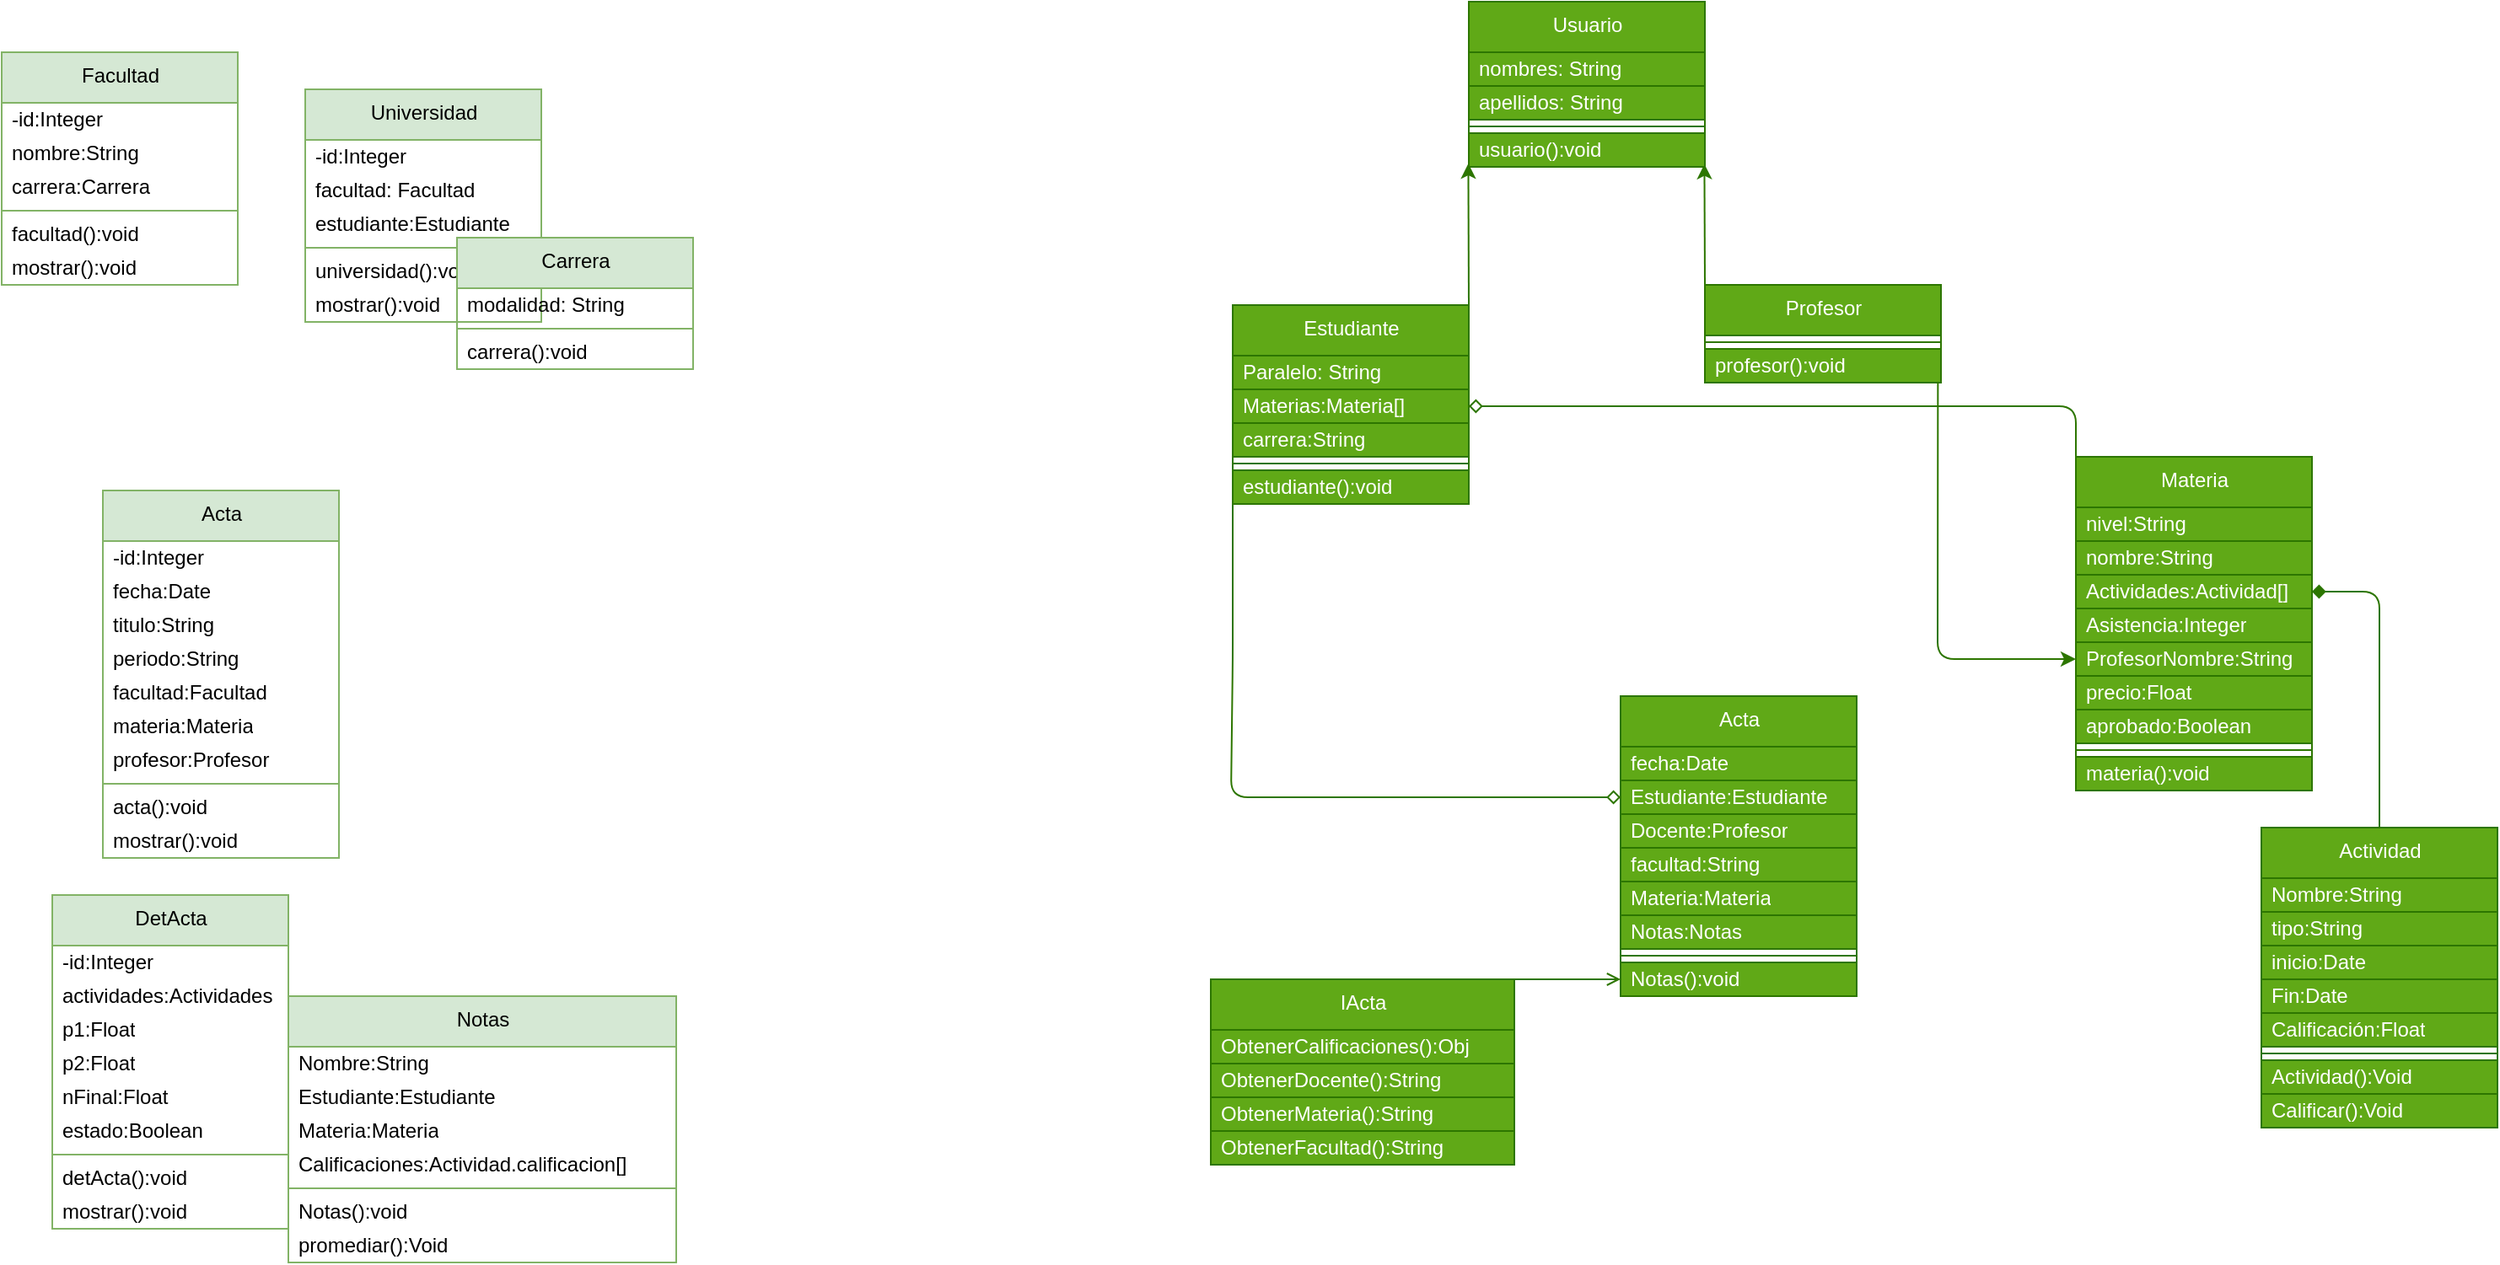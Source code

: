 <mxfile>
    <diagram id="zpyS--Fx3oO-r_F99x0X" name="Página-1">
        <mxGraphModel dx="1029" dy="540" grid="1" gridSize="10" guides="1" tooltips="1" connect="1" arrows="1" fold="1" page="1" pageScale="1" pageWidth="827" pageHeight="1169" math="0" shadow="0">
            <root>
                <mxCell id="0"/>
                <mxCell id="1" parent="0"/>
                <mxCell id="2" value="Universidad" style="swimlane;fontStyle=0;align=center;verticalAlign=top;childLayout=stackLayout;horizontal=1;startSize=30;horizontalStack=0;resizeParent=1;resizeParentMax=0;resizeLast=0;collapsible=0;marginBottom=0;html=1;fillColor=#d5e8d4;strokeColor=#82b366;" parent="1" vertex="1">
                    <mxGeometry x="290" y="62" width="140" height="138" as="geometry"/>
                </mxCell>
                <mxCell id="3" value="-id:Integer" style="text;html=1;strokeColor=none;fillColor=none;align=left;verticalAlign=middle;spacingLeft=4;spacingRight=4;overflow=hidden;rotatable=0;points=[[0,0.5],[1,0.5]];portConstraint=eastwest;" parent="2" vertex="1">
                    <mxGeometry y="30" width="140" height="20" as="geometry"/>
                </mxCell>
                <mxCell id="6" value="facultad: Facultad" style="text;html=1;strokeColor=none;fillColor=none;align=left;verticalAlign=middle;spacingLeft=4;spacingRight=4;overflow=hidden;rotatable=0;points=[[0,0.5],[1,0.5]];portConstraint=eastwest;" parent="2" vertex="1">
                    <mxGeometry y="50" width="140" height="20" as="geometry"/>
                </mxCell>
                <mxCell id="12" value="estudiante:Estudiante" style="text;html=1;strokeColor=none;fillColor=none;align=left;verticalAlign=middle;spacingLeft=4;spacingRight=4;overflow=hidden;rotatable=0;points=[[0,0.5],[1,0.5]];portConstraint=eastwest;" parent="2" vertex="1">
                    <mxGeometry y="70" width="140" height="20" as="geometry"/>
                </mxCell>
                <mxCell id="7" value="" style="line;strokeWidth=1;fillColor=#d5e8d4;align=left;verticalAlign=middle;spacingTop=-1;spacingLeft=3;spacingRight=3;rotatable=0;labelPosition=right;points=[];portConstraint=eastwest;strokeColor=#82b366;" parent="2" vertex="1">
                    <mxGeometry y="90" width="140" height="8" as="geometry"/>
                </mxCell>
                <mxCell id="8" value="universidad():void" style="text;html=1;strokeColor=none;fillColor=none;align=left;verticalAlign=middle;spacingLeft=4;spacingRight=4;overflow=hidden;rotatable=0;points=[[0,0.5],[1,0.5]];portConstraint=eastwest;" parent="2" vertex="1">
                    <mxGeometry y="98" width="140" height="20" as="geometry"/>
                </mxCell>
                <mxCell id="9" value="mostrar():void" style="text;html=1;strokeColor=none;fillColor=none;align=left;verticalAlign=middle;spacingLeft=4;spacingRight=4;overflow=hidden;rotatable=0;points=[[0,0.5],[1,0.5]];portConstraint=eastwest;" parent="2" vertex="1">
                    <mxGeometry y="118" width="140" height="20" as="geometry"/>
                </mxCell>
                <mxCell id="13" value="Facultad" style="swimlane;fontStyle=0;align=center;verticalAlign=top;childLayout=stackLayout;horizontal=1;startSize=30;horizontalStack=0;resizeParent=1;resizeParentMax=0;resizeLast=0;collapsible=0;marginBottom=0;html=1;fillColor=#d5e8d4;strokeColor=#82b366;" parent="1" vertex="1">
                    <mxGeometry x="110" y="40" width="140" height="138" as="geometry"/>
                </mxCell>
                <mxCell id="14" value="-id:Integer" style="text;html=1;strokeColor=none;fillColor=none;align=left;verticalAlign=middle;spacingLeft=4;spacingRight=4;overflow=hidden;rotatable=0;points=[[0,0.5],[1,0.5]];portConstraint=eastwest;" parent="13" vertex="1">
                    <mxGeometry y="30" width="140" height="20" as="geometry"/>
                </mxCell>
                <mxCell id="94" value="nombre:String" style="text;html=1;strokeColor=none;fillColor=none;align=left;verticalAlign=middle;spacingLeft=4;spacingRight=4;overflow=hidden;rotatable=0;points=[[0,0.5],[1,0.5]];portConstraint=eastwest;" parent="13" vertex="1">
                    <mxGeometry y="50" width="140" height="20" as="geometry"/>
                </mxCell>
                <mxCell id="15" value="carrera:Carrera" style="text;html=1;strokeColor=none;fillColor=none;align=left;verticalAlign=middle;spacingLeft=4;spacingRight=4;overflow=hidden;rotatable=0;points=[[0,0.5],[1,0.5]];portConstraint=eastwest;" parent="13" vertex="1">
                    <mxGeometry y="70" width="140" height="20" as="geometry"/>
                </mxCell>
                <mxCell id="17" value="" style="line;strokeWidth=1;fillColor=#d5e8d4;align=left;verticalAlign=middle;spacingTop=-1;spacingLeft=3;spacingRight=3;rotatable=0;labelPosition=right;points=[];portConstraint=eastwest;strokeColor=#82b366;" parent="13" vertex="1">
                    <mxGeometry y="90" width="140" height="8" as="geometry"/>
                </mxCell>
                <mxCell id="18" value="facultad():void" style="text;html=1;strokeColor=none;fillColor=none;align=left;verticalAlign=middle;spacingLeft=4;spacingRight=4;overflow=hidden;rotatable=0;points=[[0,0.5],[1,0.5]];portConstraint=eastwest;" parent="13" vertex="1">
                    <mxGeometry y="98" width="140" height="20" as="geometry"/>
                </mxCell>
                <mxCell id="19" value="mostrar():void" style="text;html=1;strokeColor=none;fillColor=none;align=left;verticalAlign=middle;spacingLeft=4;spacingRight=4;overflow=hidden;rotatable=0;points=[[0,0.5],[1,0.5]];portConstraint=eastwest;" parent="13" vertex="1">
                    <mxGeometry y="118" width="140" height="20" as="geometry"/>
                </mxCell>
                <mxCell id="20" value="Carrera" style="swimlane;fontStyle=0;align=center;verticalAlign=top;childLayout=stackLayout;horizontal=1;startSize=30;horizontalStack=0;resizeParent=1;resizeParentMax=0;resizeLast=0;collapsible=0;marginBottom=0;html=1;fillColor=#d5e8d4;strokeColor=#82b366;" parent="1" vertex="1">
                    <mxGeometry x="380" y="150" width="140" height="78" as="geometry"/>
                </mxCell>
                <mxCell id="22" value="modalidad: String" style="text;html=1;strokeColor=none;fillColor=none;align=left;verticalAlign=middle;spacingLeft=4;spacingRight=4;overflow=hidden;rotatable=0;points=[[0,0.5],[1,0.5]];portConstraint=eastwest;" parent="20" vertex="1">
                    <mxGeometry y="30" width="140" height="20" as="geometry"/>
                </mxCell>
                <mxCell id="24" value="" style="line;strokeWidth=1;fillColor=#d5e8d4;align=left;verticalAlign=middle;spacingTop=-1;spacingLeft=3;spacingRight=3;rotatable=0;labelPosition=right;points=[];portConstraint=eastwest;strokeColor=#82b366;" parent="20" vertex="1">
                    <mxGeometry y="50" width="140" height="8" as="geometry"/>
                </mxCell>
                <mxCell id="25" value="carrera():void" style="text;html=1;strokeColor=none;fillColor=none;align=left;verticalAlign=middle;spacingLeft=4;spacingRight=4;overflow=hidden;rotatable=0;points=[[0,0.5],[1,0.5]];portConstraint=eastwest;" parent="20" vertex="1">
                    <mxGeometry y="58" width="140" height="20" as="geometry"/>
                </mxCell>
                <mxCell id="157" style="edgeStyle=none;html=1;exitX=1;exitY=0;exitDx=0;exitDy=0;entryX=-0.002;entryY=0.9;entryDx=0;entryDy=0;entryPerimeter=0;fillColor=#60a917;strokeColor=#2D7600;" parent="1" source="29" target="65" edge="1">
                    <mxGeometry relative="1" as="geometry"/>
                </mxCell>
                <mxCell id="29" value="Estudiante" style="swimlane;fontStyle=0;align=center;verticalAlign=top;childLayout=stackLayout;horizontal=1;startSize=30;horizontalStack=0;resizeParent=1;resizeParentMax=0;resizeLast=0;collapsible=0;marginBottom=0;html=1;fillColor=#60a917;strokeColor=#2D7600;fontColor=#ffffff;" parent="1" vertex="1">
                    <mxGeometry x="840" y="190" width="140" height="118" as="geometry"/>
                </mxCell>
                <mxCell id="63" value="Paralelo: String" style="text;html=1;strokeColor=#2D7600;fillColor=#60a917;align=left;verticalAlign=middle;spacingLeft=4;spacingRight=4;overflow=hidden;rotatable=0;points=[[0,0.5],[1,0.5]];portConstraint=eastwest;fontColor=#ffffff;" parent="29" vertex="1">
                    <mxGeometry y="30" width="140" height="20" as="geometry"/>
                </mxCell>
                <mxCell id="151" value="Materias:Materia[]" style="text;html=1;strokeColor=#2D7600;fillColor=#60a917;align=left;verticalAlign=middle;spacingLeft=4;spacingRight=4;overflow=hidden;rotatable=0;points=[[0,0.5],[1,0.5]];portConstraint=eastwest;fontColor=#ffffff;" parent="29" vertex="1">
                    <mxGeometry y="50" width="140" height="20" as="geometry"/>
                </mxCell>
                <mxCell id="152" value="carrera:String" style="text;html=1;strokeColor=#2D7600;fillColor=#60a917;align=left;verticalAlign=middle;spacingLeft=4;spacingRight=4;overflow=hidden;rotatable=0;points=[[0,0.5],[1,0.5]];portConstraint=eastwest;fontColor=#ffffff;" parent="29" vertex="1">
                    <mxGeometry y="70" width="140" height="20" as="geometry"/>
                </mxCell>
                <mxCell id="34" value="" style="line;strokeWidth=1;fillColor=#60a917;align=left;verticalAlign=middle;spacingTop=-1;spacingLeft=3;spacingRight=3;rotatable=0;labelPosition=right;points=[];portConstraint=eastwest;strokeColor=#2D7600;fontColor=#ffffff;" parent="29" vertex="1">
                    <mxGeometry y="90" width="140" height="8" as="geometry"/>
                </mxCell>
                <mxCell id="35" value="estudiante():void" style="text;html=1;strokeColor=#2D7600;fillColor=#60a917;align=left;verticalAlign=middle;spacingLeft=4;spacingRight=4;overflow=hidden;rotatable=0;points=[[0,0.5],[1,0.5]];portConstraint=eastwest;fontColor=#ffffff;" parent="29" vertex="1">
                    <mxGeometry y="98" width="140" height="20" as="geometry"/>
                </mxCell>
                <mxCell id="153" style="edgeStyle=none;html=1;entryX=0.998;entryY=0.917;entryDx=0;entryDy=0;entryPerimeter=0;exitX=0;exitY=0;exitDx=0;exitDy=0;fontStyle=0;fillColor=#60a917;strokeColor=#2D7600;" parent="1" source="49" target="65" edge="1">
                    <mxGeometry relative="1" as="geometry"/>
                </mxCell>
                <mxCell id="58" value="Usuario" style="swimlane;fontStyle=0;align=center;verticalAlign=top;childLayout=stackLayout;horizontal=1;startSize=30;horizontalStack=0;resizeParent=1;resizeParentMax=0;resizeLast=0;collapsible=0;marginBottom=0;html=1;fillColor=#60a917;strokeColor=#2D7600;fontColor=#ffffff;" parent="1" vertex="1">
                    <mxGeometry x="980" y="10" width="140" height="98" as="geometry"/>
                </mxCell>
                <mxCell id="60" value="nombres: String" style="text;html=1;strokeColor=#2D7600;fillColor=#60a917;align=left;verticalAlign=middle;spacingLeft=4;spacingRight=4;overflow=hidden;rotatable=0;points=[[0,0.5],[1,0.5]];portConstraint=eastwest;fontColor=#ffffff;" parent="58" vertex="1">
                    <mxGeometry y="30" width="140" height="20" as="geometry"/>
                </mxCell>
                <mxCell id="61" value="apellidos: String" style="text;html=1;strokeColor=#2D7600;fillColor=#60a917;align=left;verticalAlign=middle;spacingLeft=4;spacingRight=4;overflow=hidden;rotatable=0;points=[[0,0.5],[1,0.5]];portConstraint=eastwest;fontColor=#ffffff;" parent="58" vertex="1">
                    <mxGeometry y="50" width="140" height="20" as="geometry"/>
                </mxCell>
                <mxCell id="64" value="" style="line;strokeWidth=1;fillColor=#60a917;align=left;verticalAlign=middle;spacingTop=-1;spacingLeft=3;spacingRight=3;rotatable=0;labelPosition=right;points=[];portConstraint=eastwest;strokeColor=#2D7600;fontColor=#ffffff;" parent="58" vertex="1">
                    <mxGeometry y="70" width="140" height="8" as="geometry"/>
                </mxCell>
                <mxCell id="65" value="usuario():void" style="text;html=1;strokeColor=#2D7600;fillColor=#60a917;align=left;verticalAlign=middle;spacingLeft=4;spacingRight=4;overflow=hidden;rotatable=0;points=[[0,0.5],[1,0.5]];portConstraint=eastwest;fontColor=#ffffff;" parent="58" vertex="1">
                    <mxGeometry y="78" width="140" height="20" as="geometry"/>
                </mxCell>
                <mxCell id="73" value="Materia" style="swimlane;fontStyle=0;align=center;verticalAlign=top;childLayout=stackLayout;horizontal=1;startSize=30;horizontalStack=0;resizeParent=1;resizeParentMax=0;resizeLast=0;collapsible=0;marginBottom=0;html=1;fillColor=#60a917;strokeColor=#2D7600;fontColor=#ffffff;" parent="1" vertex="1">
                    <mxGeometry x="1340" y="280" width="140" height="198" as="geometry"/>
                </mxCell>
                <mxCell id="96" value="nivel:String" style="text;html=1;strokeColor=#2D7600;fillColor=#60a917;align=left;verticalAlign=middle;spacingLeft=4;spacingRight=4;overflow=hidden;rotatable=0;points=[[0,0.5],[1,0.5]];portConstraint=eastwest;fontColor=#ffffff;" parent="73" vertex="1">
                    <mxGeometry y="30" width="140" height="20" as="geometry"/>
                </mxCell>
                <mxCell id="95" value="nombre:String" style="text;html=1;strokeColor=#2D7600;fillColor=#60a917;align=left;verticalAlign=middle;spacingLeft=4;spacingRight=4;overflow=hidden;rotatable=0;points=[[0,0.5],[1,0.5]];portConstraint=eastwest;fontColor=#ffffff;" parent="73" vertex="1">
                    <mxGeometry y="50" width="140" height="20" as="geometry"/>
                </mxCell>
                <mxCell id="159" value="Actividades:Actividad[]" style="text;html=1;strokeColor=#2D7600;fillColor=#60a917;align=left;verticalAlign=middle;spacingLeft=4;spacingRight=4;overflow=hidden;rotatable=0;points=[[0,0.5],[1,0.5]];portConstraint=eastwest;fontColor=#ffffff;" parent="73" vertex="1">
                    <mxGeometry y="70" width="140" height="20" as="geometry"/>
                </mxCell>
                <mxCell id="68" value="Asistencia:Integer" style="text;html=1;strokeColor=#2D7600;fillColor=#60a917;align=left;verticalAlign=middle;spacingLeft=4;spacingRight=4;overflow=hidden;rotatable=0;points=[[0,0.5],[1,0.5]];portConstraint=eastwest;fontColor=#ffffff;" parent="73" vertex="1">
                    <mxGeometry y="90" width="140" height="20" as="geometry"/>
                </mxCell>
                <mxCell id="199" value="ProfesorNombre:String" style="text;html=1;strokeColor=#2D7600;fillColor=#60a917;align=left;verticalAlign=middle;spacingLeft=4;spacingRight=4;overflow=hidden;rotatable=0;points=[[0,0.5],[1,0.5]];portConstraint=eastwest;fontColor=#ffffff;" parent="73" vertex="1">
                    <mxGeometry y="110" width="140" height="20" as="geometry"/>
                </mxCell>
                <mxCell id="200" value="precio:Float" style="text;html=1;strokeColor=#2D7600;fillColor=#60a917;align=left;verticalAlign=middle;spacingLeft=4;spacingRight=4;overflow=hidden;rotatable=0;points=[[0,0.5],[1,0.5]];portConstraint=eastwest;fontColor=#ffffff;" parent="73" vertex="1">
                    <mxGeometry y="130" width="140" height="20" as="geometry"/>
                </mxCell>
                <mxCell id="190" value="aprobado:Boolean" style="text;html=1;strokeColor=#2D7600;fillColor=#60a917;align=left;verticalAlign=middle;spacingLeft=4;spacingRight=4;overflow=hidden;rotatable=0;points=[[0,0.5],[1,0.5]];portConstraint=eastwest;fontColor=#ffffff;" parent="73" vertex="1">
                    <mxGeometry y="150" width="140" height="20" as="geometry"/>
                </mxCell>
                <mxCell id="76" value="" style="line;strokeWidth=1;fillColor=#60a917;align=left;verticalAlign=middle;spacingTop=-1;spacingLeft=3;spacingRight=3;rotatable=0;labelPosition=right;points=[];portConstraint=eastwest;strokeColor=#2D7600;fontColor=#ffffff;" parent="73" vertex="1">
                    <mxGeometry y="170" width="140" height="8" as="geometry"/>
                </mxCell>
                <mxCell id="77" value="materia():void" style="text;html=1;strokeColor=#2D7600;fillColor=#60a917;align=left;verticalAlign=middle;spacingLeft=4;spacingRight=4;overflow=hidden;rotatable=0;points=[[0,0.5],[1,0.5]];portConstraint=eastwest;fontColor=#ffffff;" parent="73" vertex="1">
                    <mxGeometry y="178" width="140" height="20" as="geometry"/>
                </mxCell>
                <mxCell id="80" value="Acta" style="swimlane;fontStyle=0;align=center;verticalAlign=top;childLayout=stackLayout;horizontal=1;startSize=30;horizontalStack=0;resizeParent=1;resizeParentMax=0;resizeLast=0;collapsible=0;marginBottom=0;html=1;fillColor=#d5e8d4;strokeColor=#82b366;" parent="1" vertex="1">
                    <mxGeometry x="170" y="300" width="140" height="218" as="geometry"/>
                </mxCell>
                <mxCell id="81" value="-id:Integer" style="text;html=1;strokeColor=none;fillColor=none;align=left;verticalAlign=middle;spacingLeft=4;spacingRight=4;overflow=hidden;rotatable=0;points=[[0,0.5],[1,0.5]];portConstraint=eastwest;" parent="80" vertex="1">
                    <mxGeometry y="30" width="140" height="20" as="geometry"/>
                </mxCell>
                <mxCell id="82" value="fecha:Date" style="text;html=1;strokeColor=none;fillColor=none;align=left;verticalAlign=middle;spacingLeft=4;spacingRight=4;overflow=hidden;rotatable=0;points=[[0,0.5],[1,0.5]];portConstraint=eastwest;" parent="80" vertex="1">
                    <mxGeometry y="50" width="140" height="20" as="geometry"/>
                </mxCell>
                <mxCell id="83" value="titulo:String" style="text;html=1;strokeColor=none;fillColor=none;align=left;verticalAlign=middle;spacingLeft=4;spacingRight=4;overflow=hidden;rotatable=0;points=[[0,0.5],[1,0.5]];portConstraint=eastwest;" parent="80" vertex="1">
                    <mxGeometry y="70" width="140" height="20" as="geometry"/>
                </mxCell>
                <mxCell id="93" value="periodo:String" style="text;html=1;strokeColor=none;fillColor=none;align=left;verticalAlign=middle;spacingLeft=4;spacingRight=4;overflow=hidden;rotatable=0;points=[[0,0.5],[1,0.5]];portConstraint=eastwest;" parent="80" vertex="1">
                    <mxGeometry y="90" width="140" height="20" as="geometry"/>
                </mxCell>
                <mxCell id="84" value="facultad:Facultad" style="text;html=1;strokeColor=none;fillColor=none;align=left;verticalAlign=middle;spacingLeft=4;spacingRight=4;overflow=hidden;rotatable=0;points=[[0,0.5],[1,0.5]];portConstraint=eastwest;" parent="80" vertex="1">
                    <mxGeometry y="110" width="140" height="20" as="geometry"/>
                </mxCell>
                <mxCell id="86" value="materia:Materia" style="text;html=1;strokeColor=none;fillColor=none;align=left;verticalAlign=middle;spacingLeft=4;spacingRight=4;overflow=hidden;rotatable=0;points=[[0,0.5],[1,0.5]];portConstraint=eastwest;" parent="80" vertex="1">
                    <mxGeometry y="130" width="140" height="20" as="geometry"/>
                </mxCell>
                <mxCell id="87" value="profesor:Profesor" style="text;html=1;strokeColor=none;fillColor=none;align=left;verticalAlign=middle;spacingLeft=4;spacingRight=4;overflow=hidden;rotatable=0;points=[[0,0.5],[1,0.5]];portConstraint=eastwest;" parent="80" vertex="1">
                    <mxGeometry y="150" width="140" height="20" as="geometry"/>
                </mxCell>
                <mxCell id="89" value="" style="line;strokeWidth=1;fillColor=#d5e8d4;align=left;verticalAlign=middle;spacingTop=-1;spacingLeft=3;spacingRight=3;rotatable=0;labelPosition=right;points=[];portConstraint=eastwest;strokeColor=#82b366;" parent="80" vertex="1">
                    <mxGeometry y="170" width="140" height="8" as="geometry"/>
                </mxCell>
                <mxCell id="90" value="acta():void" style="text;html=1;strokeColor=none;fillColor=none;align=left;verticalAlign=middle;spacingLeft=4;spacingRight=4;overflow=hidden;rotatable=0;points=[[0,0.5],[1,0.5]];portConstraint=eastwest;" parent="80" vertex="1">
                    <mxGeometry y="178" width="140" height="20" as="geometry"/>
                </mxCell>
                <mxCell id="91" value="mostrar():void" style="text;html=1;strokeColor=none;fillColor=none;align=left;verticalAlign=middle;spacingLeft=4;spacingRight=4;overflow=hidden;rotatable=0;points=[[0,0.5],[1,0.5]];portConstraint=eastwest;" parent="80" vertex="1">
                    <mxGeometry y="198" width="140" height="20" as="geometry"/>
                </mxCell>
                <mxCell id="98" value="DetActa" style="swimlane;fontStyle=0;align=center;verticalAlign=top;childLayout=stackLayout;horizontal=1;startSize=30;horizontalStack=0;resizeParent=1;resizeParentMax=0;resizeLast=0;collapsible=0;marginBottom=0;html=1;fillColor=#d5e8d4;strokeColor=#82b366;" parent="1" vertex="1">
                    <mxGeometry x="140" y="540" width="140" height="198" as="geometry"/>
                </mxCell>
                <mxCell id="99" value="-id:Integer" style="text;html=1;strokeColor=none;fillColor=none;align=left;verticalAlign=middle;spacingLeft=4;spacingRight=4;overflow=hidden;rotatable=0;points=[[0,0.5],[1,0.5]];portConstraint=eastwest;" parent="98" vertex="1">
                    <mxGeometry y="30" width="140" height="20" as="geometry"/>
                </mxCell>
                <mxCell id="135" value="actividades:Actividades" style="text;html=1;strokeColor=none;fillColor=none;align=left;verticalAlign=middle;spacingLeft=4;spacingRight=4;overflow=hidden;rotatable=0;points=[[0,0.5],[1,0.5]];portConstraint=eastwest;" parent="98" vertex="1">
                    <mxGeometry y="50" width="140" height="20" as="geometry"/>
                </mxCell>
                <mxCell id="133" value="p1:Float" style="text;html=1;strokeColor=none;fillColor=none;align=left;verticalAlign=middle;spacingLeft=4;spacingRight=4;overflow=hidden;rotatable=0;points=[[0,0.5],[1,0.5]];portConstraint=eastwest;" parent="98" vertex="1">
                    <mxGeometry y="70" width="140" height="20" as="geometry"/>
                </mxCell>
                <mxCell id="134" value="p2:Float" style="text;html=1;strokeColor=none;fillColor=none;align=left;verticalAlign=middle;spacingLeft=4;spacingRight=4;overflow=hidden;rotatable=0;points=[[0,0.5],[1,0.5]];portConstraint=eastwest;" parent="98" vertex="1">
                    <mxGeometry y="90" width="140" height="20" as="geometry"/>
                </mxCell>
                <mxCell id="137" value="nFinal:Float" style="text;html=1;strokeColor=none;fillColor=none;align=left;verticalAlign=middle;spacingLeft=4;spacingRight=4;overflow=hidden;rotatable=0;points=[[0,0.5],[1,0.5]];portConstraint=eastwest;" parent="98" vertex="1">
                    <mxGeometry y="110" width="140" height="20" as="geometry"/>
                </mxCell>
                <mxCell id="141" value="estado:Boolean" style="text;html=1;strokeColor=none;fillColor=none;align=left;verticalAlign=middle;spacingLeft=4;spacingRight=4;overflow=hidden;rotatable=0;points=[[0,0.5],[1,0.5]];portConstraint=eastwest;" parent="98" vertex="1">
                    <mxGeometry y="130" width="140" height="20" as="geometry"/>
                </mxCell>
                <mxCell id="106" value="" style="line;strokeWidth=1;fillColor=#d5e8d4;align=left;verticalAlign=middle;spacingTop=-1;spacingLeft=3;spacingRight=3;rotatable=0;labelPosition=right;points=[];portConstraint=eastwest;strokeColor=#82b366;" parent="98" vertex="1">
                    <mxGeometry y="150" width="140" height="8" as="geometry"/>
                </mxCell>
                <mxCell id="107" value="detActa():void" style="text;html=1;strokeColor=none;fillColor=none;align=left;verticalAlign=middle;spacingLeft=4;spacingRight=4;overflow=hidden;rotatable=0;points=[[0,0.5],[1,0.5]];portConstraint=eastwest;" parent="98" vertex="1">
                    <mxGeometry y="158" width="140" height="20" as="geometry"/>
                </mxCell>
                <mxCell id="108" value="mostrar():void" style="text;html=1;strokeColor=none;fillColor=none;align=left;verticalAlign=middle;spacingLeft=4;spacingRight=4;overflow=hidden;rotatable=0;points=[[0,0.5],[1,0.5]];portConstraint=eastwest;" parent="98" vertex="1">
                    <mxGeometry y="178" width="140" height="20" as="geometry"/>
                </mxCell>
                <mxCell id="173" style="edgeStyle=none;html=1;exitX=0.5;exitY=0;exitDx=0;exitDy=0;entryX=1;entryY=0.5;entryDx=0;entryDy=0;endArrow=diamond;endFill=1;fillColor=#60a917;strokeColor=#2D7600;" parent="1" source="109" target="159" edge="1">
                    <mxGeometry relative="1" as="geometry">
                        <Array as="points">
                            <mxPoint x="1520" y="360"/>
                        </Array>
                    </mxGeometry>
                </mxCell>
                <mxCell id="109" value="Actividad" style="swimlane;fontStyle=0;align=center;verticalAlign=top;childLayout=stackLayout;horizontal=1;startSize=30;horizontalStack=0;resizeParent=1;resizeParentMax=0;resizeLast=0;collapsible=0;marginBottom=0;html=1;fillColor=#60a917;strokeColor=#2D7600;fontColor=#ffffff;" parent="1" vertex="1">
                    <mxGeometry x="1450" y="500" width="140" height="178" as="geometry"/>
                </mxCell>
                <mxCell id="131" value="Nombre:String" style="text;html=1;strokeColor=#2D7600;fillColor=#60a917;align=left;verticalAlign=middle;spacingLeft=4;spacingRight=4;overflow=hidden;rotatable=0;points=[[0,0.5],[1,0.5]];portConstraint=eastwest;fontColor=#ffffff;" parent="109" vertex="1">
                    <mxGeometry y="30" width="140" height="20" as="geometry"/>
                </mxCell>
                <mxCell id="164" value="tipo:String" style="text;html=1;strokeColor=#2D7600;fillColor=#60a917;align=left;verticalAlign=middle;spacingLeft=4;spacingRight=4;overflow=hidden;rotatable=0;points=[[0,0.5],[1,0.5]];portConstraint=eastwest;fontColor=#ffffff;" parent="109" vertex="1">
                    <mxGeometry y="50" width="140" height="20" as="geometry"/>
                </mxCell>
                <mxCell id="160" value="inicio:Date" style="text;html=1;strokeColor=#2D7600;fillColor=#60a917;align=left;verticalAlign=middle;spacingLeft=4;spacingRight=4;overflow=hidden;rotatable=0;points=[[0,0.5],[1,0.5]];portConstraint=eastwest;fontColor=#ffffff;" parent="109" vertex="1">
                    <mxGeometry y="70" width="140" height="20" as="geometry"/>
                </mxCell>
                <mxCell id="161" value="Fin:Date" style="text;html=1;strokeColor=#2D7600;fillColor=#60a917;align=left;verticalAlign=middle;spacingLeft=4;spacingRight=4;overflow=hidden;rotatable=0;points=[[0,0.5],[1,0.5]];portConstraint=eastwest;fontColor=#ffffff;" parent="109" vertex="1">
                    <mxGeometry y="90" width="140" height="20" as="geometry"/>
                </mxCell>
                <mxCell id="162" value="Calificación:Float" style="text;html=1;strokeColor=#2D7600;fillColor=#60a917;align=left;verticalAlign=middle;spacingLeft=4;spacingRight=4;overflow=hidden;rotatable=0;points=[[0,0.5],[1,0.5]];portConstraint=eastwest;fontColor=#ffffff;" parent="109" vertex="1">
                    <mxGeometry y="110" width="140" height="20" as="geometry"/>
                </mxCell>
                <mxCell id="115" value="" style="line;strokeWidth=1;fillColor=#60a917;align=left;verticalAlign=middle;spacingTop=-1;spacingLeft=3;spacingRight=3;rotatable=0;labelPosition=right;points=[];portConstraint=eastwest;strokeColor=#2D7600;fontColor=#ffffff;" parent="109" vertex="1">
                    <mxGeometry y="130" width="140" height="8" as="geometry"/>
                </mxCell>
                <mxCell id="116" value="Actividad():Void" style="text;html=1;strokeColor=#2D7600;fillColor=#60a917;align=left;verticalAlign=middle;spacingLeft=4;spacingRight=4;overflow=hidden;rotatable=0;points=[[0,0.5],[1,0.5]];portConstraint=eastwest;fontColor=#ffffff;" parent="109" vertex="1">
                    <mxGeometry y="138" width="140" height="20" as="geometry"/>
                </mxCell>
                <mxCell id="193" value="Calificar():Void" style="text;html=1;strokeColor=#2D7600;fillColor=#60a917;align=left;verticalAlign=middle;spacingLeft=4;spacingRight=4;overflow=hidden;rotatable=0;points=[[0,0.5],[1,0.5]];portConstraint=eastwest;fontColor=#ffffff;" parent="109" vertex="1">
                    <mxGeometry y="158" width="140" height="20" as="geometry"/>
                </mxCell>
                <mxCell id="174" style="edgeStyle=none;html=1;exitX=0.987;exitY=0.908;exitDx=0;exitDy=0;endArrow=classic;endFill=1;startArrow=none;startFill=0;exitPerimeter=0;entryX=0;entryY=0.5;entryDx=0;entryDy=0;fillColor=#60a917;strokeColor=#2D7600;" parent="1" source="56" target="199" edge="1">
                    <mxGeometry relative="1" as="geometry">
                        <mxPoint x="1340" y="258" as="targetPoint"/>
                        <Array as="points">
                            <mxPoint x="1258" y="400"/>
                        </Array>
                    </mxGeometry>
                </mxCell>
                <mxCell id="177" style="edgeStyle=none;html=1;exitX=1;exitY=0.5;exitDx=0;exitDy=0;entryX=0;entryY=0;entryDx=0;entryDy=0;startArrow=diamond;startFill=0;endArrow=none;endFill=0;fillColor=#60a917;strokeColor=#2D7600;" parent="1" source="151" target="73" edge="1">
                    <mxGeometry relative="1" as="geometry">
                        <Array as="points">
                            <mxPoint x="1160" y="250"/>
                            <mxPoint x="1340" y="250"/>
                        </Array>
                    </mxGeometry>
                </mxCell>
                <mxCell id="49" value="Profesor" style="swimlane;fontStyle=0;align=center;verticalAlign=top;childLayout=stackLayout;horizontal=1;startSize=30;horizontalStack=0;resizeParent=1;resizeParentMax=0;resizeLast=0;collapsible=0;marginBottom=0;html=1;fillColor=#60a917;strokeColor=#2D7600;fontColor=#ffffff;" parent="1" vertex="1">
                    <mxGeometry x="1120" y="178" width="140" height="58" as="geometry"/>
                </mxCell>
                <mxCell id="55" value="" style="line;strokeWidth=1;fillColor=#60a917;align=left;verticalAlign=middle;spacingTop=-1;spacingLeft=3;spacingRight=3;rotatable=0;labelPosition=right;points=[];portConstraint=eastwest;strokeColor=#2D7600;fontColor=#ffffff;" parent="49" vertex="1">
                    <mxGeometry y="30" width="140" height="8" as="geometry"/>
                </mxCell>
                <mxCell id="56" value="profesor():void" style="text;html=1;strokeColor=#2D7600;fillColor=#60a917;align=left;verticalAlign=middle;spacingLeft=4;spacingRight=4;overflow=hidden;rotatable=0;points=[[0,0.5],[1,0.5]];portConstraint=eastwest;fontColor=#ffffff;" parent="49" vertex="1">
                    <mxGeometry y="38" width="140" height="20" as="geometry"/>
                </mxCell>
                <mxCell id="181" value="Notas" style="swimlane;fontStyle=0;align=center;verticalAlign=top;childLayout=stackLayout;horizontal=1;startSize=30;horizontalStack=0;resizeParent=1;resizeParentMax=0;resizeLast=0;collapsible=0;marginBottom=0;html=1;fillColor=#d5e8d4;strokeColor=#82b366;" parent="1" vertex="1">
                    <mxGeometry x="280" y="600" width="230" height="158" as="geometry"/>
                </mxCell>
                <mxCell id="182" value="Nombre:String" style="text;html=1;strokeColor=none;fillColor=none;align=left;verticalAlign=middle;spacingLeft=4;spacingRight=4;overflow=hidden;rotatable=0;points=[[0,0.5],[1,0.5]];portConstraint=eastwest;" parent="181" vertex="1">
                    <mxGeometry y="30" width="230" height="20" as="geometry"/>
                </mxCell>
                <mxCell id="183" value="Estudiante:Estudiante" style="text;html=1;strokeColor=none;fillColor=none;align=left;verticalAlign=middle;spacingLeft=4;spacingRight=4;overflow=hidden;rotatable=0;points=[[0,0.5],[1,0.5]];portConstraint=eastwest;" parent="181" vertex="1">
                    <mxGeometry y="50" width="230" height="20" as="geometry"/>
                </mxCell>
                <mxCell id="196" value="Materia:Materia" style="text;html=1;strokeColor=none;fillColor=none;align=left;verticalAlign=middle;spacingLeft=4;spacingRight=4;overflow=hidden;rotatable=0;points=[[0,0.5],[1,0.5]];portConstraint=eastwest;" parent="181" vertex="1">
                    <mxGeometry y="70" width="230" height="20" as="geometry"/>
                </mxCell>
                <mxCell id="186" value="Calificaciones:Actividad.calificacion[]" style="text;html=1;strokeColor=none;fillColor=none;align=left;verticalAlign=middle;spacingLeft=4;spacingRight=4;overflow=hidden;rotatable=0;points=[[0,0.5],[1,0.5]];portConstraint=eastwest;" parent="181" vertex="1">
                    <mxGeometry y="90" width="230" height="20" as="geometry"/>
                </mxCell>
                <mxCell id="187" value="" style="line;strokeWidth=1;fillColor=#d5e8d4;align=left;verticalAlign=middle;spacingTop=-1;spacingLeft=3;spacingRight=3;rotatable=0;labelPosition=right;points=[];portConstraint=eastwest;strokeColor=#82b366;" parent="181" vertex="1">
                    <mxGeometry y="110" width="230" height="8" as="geometry"/>
                </mxCell>
                <mxCell id="188" value="Notas():void" style="text;html=1;strokeColor=none;fillColor=none;align=left;verticalAlign=middle;spacingLeft=4;spacingRight=4;overflow=hidden;rotatable=0;points=[[0,0.5],[1,0.5]];portConstraint=eastwest;" parent="181" vertex="1">
                    <mxGeometry y="118" width="230" height="20" as="geometry"/>
                </mxCell>
                <mxCell id="191" value="promediar():Void" style="text;html=1;strokeColor=none;fillColor=none;align=left;verticalAlign=middle;spacingLeft=4;spacingRight=4;overflow=hidden;rotatable=0;points=[[0,0.5],[1,0.5]];portConstraint=eastwest;" parent="181" vertex="1">
                    <mxGeometry y="138" width="230" height="20" as="geometry"/>
                </mxCell>
                <mxCell id="202" value="Acta" style="swimlane;fontStyle=0;align=center;verticalAlign=top;childLayout=stackLayout;horizontal=1;startSize=30;horizontalStack=0;resizeParent=1;resizeParentMax=0;resizeLast=0;collapsible=0;marginBottom=0;html=1;fillColor=#60a917;strokeColor=#2D7600;fontColor=#ffffff;" parent="1" vertex="1">
                    <mxGeometry x="1070" y="422" width="140" height="178" as="geometry"/>
                </mxCell>
                <mxCell id="203" value="fecha:Date" style="text;html=1;strokeColor=#2D7600;fillColor=#60a917;align=left;verticalAlign=middle;spacingLeft=4;spacingRight=4;overflow=hidden;rotatable=0;points=[[0,0.5],[1,0.5]];portConstraint=eastwest;fontColor=#ffffff;" parent="202" vertex="1">
                    <mxGeometry y="30" width="140" height="20" as="geometry"/>
                </mxCell>
                <mxCell id="204" value="Estudiante:Estudiante" style="text;html=1;strokeColor=#2D7600;fillColor=#60a917;align=left;verticalAlign=middle;spacingLeft=4;spacingRight=4;overflow=hidden;rotatable=0;points=[[0,0.5],[1,0.5]];portConstraint=eastwest;fontColor=#ffffff;" parent="202" vertex="1">
                    <mxGeometry y="50" width="140" height="20" as="geometry"/>
                </mxCell>
                <mxCell id="205" value="Docente:Profesor" style="text;html=1;strokeColor=#2D7600;fillColor=#60a917;align=left;verticalAlign=middle;spacingLeft=4;spacingRight=4;overflow=hidden;rotatable=0;points=[[0,0.5],[1,0.5]];portConstraint=eastwest;fontColor=#ffffff;" parent="202" vertex="1">
                    <mxGeometry y="70" width="140" height="20" as="geometry"/>
                </mxCell>
                <mxCell id="206" value="facultad:String" style="text;html=1;strokeColor=#2D7600;fillColor=#60a917;align=left;verticalAlign=middle;spacingLeft=4;spacingRight=4;overflow=hidden;rotatable=0;points=[[0,0.5],[1,0.5]];portConstraint=eastwest;fontColor=#ffffff;" parent="202" vertex="1">
                    <mxGeometry y="90" width="140" height="20" as="geometry"/>
                </mxCell>
                <mxCell id="210" value="Materia:Materia" style="text;html=1;strokeColor=#2D7600;fillColor=#60a917;align=left;verticalAlign=middle;spacingLeft=4;spacingRight=4;overflow=hidden;rotatable=0;points=[[0,0.5],[1,0.5]];portConstraint=eastwest;fontColor=#ffffff;" parent="202" vertex="1">
                    <mxGeometry y="110" width="140" height="20" as="geometry"/>
                </mxCell>
                <mxCell id="212" value="Notas:Notas" style="text;html=1;strokeColor=#2D7600;fillColor=#60a917;align=left;verticalAlign=middle;spacingLeft=4;spacingRight=4;overflow=hidden;rotatable=0;points=[[0,0.5],[1,0.5]];portConstraint=eastwest;fontColor=#ffffff;" parent="202" vertex="1">
                    <mxGeometry y="130" width="140" height="20" as="geometry"/>
                </mxCell>
                <mxCell id="207" value="" style="line;strokeWidth=1;fillColor=#60a917;align=left;verticalAlign=middle;spacingTop=-1;spacingLeft=3;spacingRight=3;rotatable=0;labelPosition=right;points=[];portConstraint=eastwest;strokeColor=#2D7600;fontColor=#ffffff;" parent="202" vertex="1">
                    <mxGeometry y="150" width="140" height="8" as="geometry"/>
                </mxCell>
                <mxCell id="208" value="Notas():void" style="text;html=1;strokeColor=#2D7600;fillColor=#60a917;align=left;verticalAlign=middle;spacingLeft=4;spacingRight=4;overflow=hidden;rotatable=0;points=[[0,0.5],[1,0.5]];portConstraint=eastwest;fontColor=#ffffff;" parent="202" vertex="1">
                    <mxGeometry y="158" width="140" height="20" as="geometry"/>
                </mxCell>
                <mxCell id="214" style="edgeStyle=none;html=1;exitX=0;exitY=0.5;exitDx=0;exitDy=0;startArrow=none;startFill=0;endArrow=diamond;endFill=0;entryX=0;entryY=0.5;entryDx=0;entryDy=0;fillColor=#60a917;strokeColor=#2D7600;" parent="1" source="151" target="204" edge="1">
                    <mxGeometry relative="1" as="geometry">
                        <mxPoint x="1127" y="618" as="sourcePoint"/>
                        <mxPoint x="1170" y="750" as="targetPoint"/>
                        <Array as="points">
                            <mxPoint x="840" y="400"/>
                            <mxPoint x="839" y="482"/>
                        </Array>
                    </mxGeometry>
                </mxCell>
                <mxCell id="227" style="edgeStyle=none;html=1;startArrow=none;startFill=0;endArrow=open;endFill=0;exitX=1;exitY=0;exitDx=0;exitDy=0;entryX=0;entryY=0.5;entryDx=0;entryDy=0;fillColor=#60a917;strokeColor=#2D7600;" parent="1" source="215" target="208" edge="1">
                    <mxGeometry relative="1" as="geometry">
                        <mxPoint x="1160" y="790" as="targetPoint"/>
                    </mxGeometry>
                </mxCell>
                <mxCell id="215" value="IActa" style="swimlane;fontStyle=0;align=center;verticalAlign=top;childLayout=stackLayout;horizontal=1;startSize=30;horizontalStack=0;resizeParent=1;resizeParentMax=0;resizeLast=0;collapsible=0;marginBottom=0;html=1;fillColor=#60a917;strokeColor=#2D7600;fontColor=#ffffff;" parent="1" vertex="1">
                    <mxGeometry x="827" y="590" width="180" height="110" as="geometry"/>
                </mxCell>
                <mxCell id="223" value="ObtenerCalificaciones():Obj" style="text;html=1;strokeColor=#2D7600;fillColor=#60a917;align=left;verticalAlign=middle;spacingLeft=4;spacingRight=4;overflow=hidden;rotatable=0;points=[[0,0.5],[1,0.5]];portConstraint=eastwest;fontColor=#ffffff;" parent="215" vertex="1">
                    <mxGeometry y="30" width="180" height="20" as="geometry"/>
                </mxCell>
                <mxCell id="224" value="ObtenerDocente():String" style="text;html=1;strokeColor=#2D7600;fillColor=#60a917;align=left;verticalAlign=middle;spacingLeft=4;spacingRight=4;overflow=hidden;rotatable=0;points=[[0,0.5],[1,0.5]];portConstraint=eastwest;fontColor=#ffffff;" parent="215" vertex="1">
                    <mxGeometry y="50" width="180" height="20" as="geometry"/>
                </mxCell>
                <mxCell id="225" value="ObtenerMateria():String" style="text;html=1;strokeColor=#2D7600;fillColor=#60a917;align=left;verticalAlign=middle;spacingLeft=4;spacingRight=4;overflow=hidden;rotatable=0;points=[[0,0.5],[1,0.5]];portConstraint=eastwest;fontColor=#ffffff;" parent="215" vertex="1">
                    <mxGeometry y="70" width="180" height="20" as="geometry"/>
                </mxCell>
                <mxCell id="226" value="ObtenerFacultad():String" style="text;html=1;strokeColor=#2D7600;fillColor=#60a917;align=left;verticalAlign=middle;spacingLeft=4;spacingRight=4;overflow=hidden;rotatable=0;points=[[0,0.5],[1,0.5]];portConstraint=eastwest;fontColor=#ffffff;" parent="215" vertex="1">
                    <mxGeometry y="90" width="180" height="20" as="geometry"/>
                </mxCell>
            </root>
        </mxGraphModel>
    </diagram>
</mxfile>